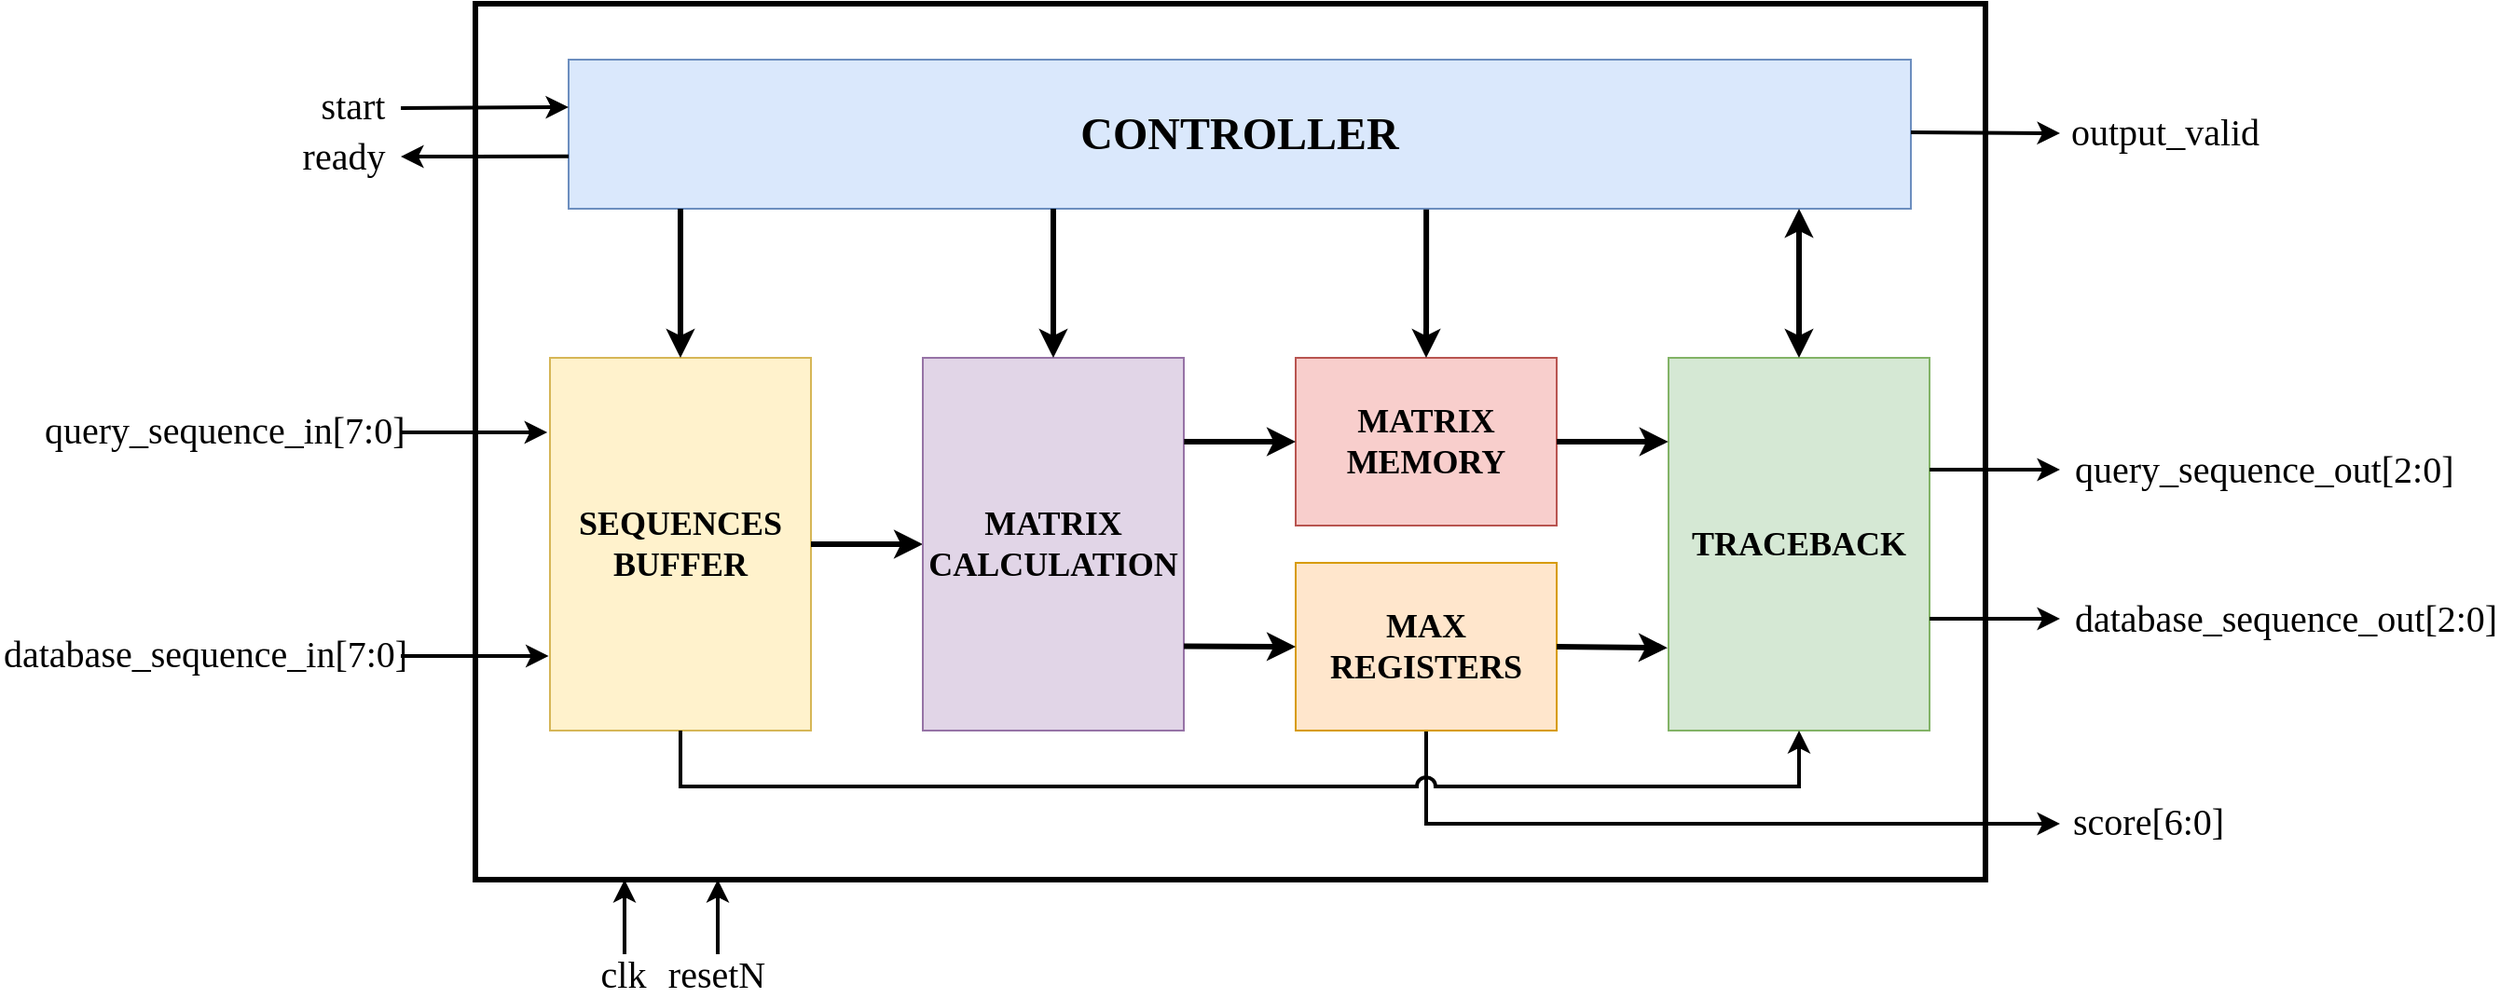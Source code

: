 <mxfile version="21.8.2" type="onedrive">
  <diagram name="Page-1" id="8_KH4Epl2k2O7n47w_kR">
    <mxGraphModel grid="1" page="1" gridSize="10" guides="1" tooltips="1" connect="1" arrows="1" fold="1" pageScale="1" pageWidth="1100" pageHeight="850" background="none" math="0" shadow="0">
      <root>
        <mxCell id="0" />
        <mxCell id="1" parent="0" />
        <mxCell id="EzKEqaqSvUSuouuFS710-9" value="" style="rounded=0;whiteSpace=wrap;html=1;fillColor=none;strokeWidth=3;" vertex="1" parent="1">
          <mxGeometry x="110" y="130" width="810" height="470" as="geometry" />
        </mxCell>
        <mxCell id="Abg2rRBnH5ucFDX9_y34-1" value="&lt;b style=&quot;font-size: 24px;&quot;&gt;&lt;font style=&quot;font-size: 24px;&quot;&gt;CONTROLLER&lt;/font&gt;&lt;/b&gt;" style="rounded=0;whiteSpace=wrap;html=1;fillColor=#dae8fc;strokeColor=#6c8ebf;fontSize=24;fontFamily=Garamond;" vertex="1" parent="1">
          <mxGeometry x="160" y="160" width="720" height="80" as="geometry" />
        </mxCell>
        <mxCell id="Abg2rRBnH5ucFDX9_y34-2" value="&lt;font style=&quot;font-size: 18px;&quot;&gt;&lt;b style=&quot;font-size: 18px;&quot;&gt;SEQUENCES BUFFER&lt;/b&gt;&lt;/font&gt;" style="rounded=0;whiteSpace=wrap;html=1;fillColor=#fff2cc;strokeColor=#d6b656;fontFamily=Garamond;fontSize=18;" vertex="1" parent="1">
          <mxGeometry x="150" y="320" width="140" height="200" as="geometry" />
        </mxCell>
        <mxCell id="Abg2rRBnH5ucFDX9_y34-3" value="&lt;font style=&quot;font-size: 18px;&quot;&gt;&lt;b style=&quot;font-size: 18px;&quot;&gt;MATRIX MEMORY&lt;/b&gt;&lt;/font&gt;" style="rounded=0;whiteSpace=wrap;html=1;fillColor=#f8cecc;strokeColor=#b85450;fontSize=18;fontFamily=Garamond;" vertex="1" parent="1">
          <mxGeometry x="550" y="320" width="140" height="90" as="geometry" />
        </mxCell>
        <mxCell id="Abg2rRBnH5ucFDX9_y34-4" value="&lt;b style=&quot;font-size: 18px;&quot;&gt;&lt;font style=&quot;font-size: 18px;&quot;&gt;TRACEBACK&lt;/font&gt;&lt;/b&gt;" style="rounded=0;whiteSpace=wrap;html=1;fillColor=#d5e8d4;strokeColor=#82b366;fontSize=18;fontFamily=Garamond;" vertex="1" parent="1">
          <mxGeometry x="750" y="320" width="140" height="200" as="geometry" />
        </mxCell>
        <mxCell id="Abg2rRBnH5ucFDX9_y34-5" value="" style="endArrow=classic;html=1;rounded=0;jumpSize=6;strokeWidth=3;exitX=1;exitY=0.5;exitDx=0;exitDy=0;entryX=0;entryY=0.5;entryDx=0;entryDy=0;" edge="1" parent="1" source="Abg2rRBnH5ucFDX9_y34-2" target="Abg2rRBnH5ucFDX9_y34-13">
          <mxGeometry width="50" height="50" relative="1" as="geometry">
            <mxPoint x="320" y="280" as="sourcePoint" />
            <mxPoint x="400" y="280" as="targetPoint" />
          </mxGeometry>
        </mxCell>
        <mxCell id="Abg2rRBnH5ucFDX9_y34-6" value="" style="endArrow=classic;html=1;rounded=0;exitX=1;exitY=0.5;exitDx=0;exitDy=0;strokeWidth=3;entryX=-0.001;entryY=0.225;entryDx=0;entryDy=0;entryPerimeter=0;" edge="1" parent="1" source="Abg2rRBnH5ucFDX9_y34-3" target="Abg2rRBnH5ucFDX9_y34-4">
          <mxGeometry width="50" height="50" relative="1" as="geometry">
            <mxPoint x="490" y="280" as="sourcePoint" />
            <mxPoint x="710" y="360" as="targetPoint" />
          </mxGeometry>
        </mxCell>
        <mxCell id="Abg2rRBnH5ucFDX9_y34-8" value="" style="endArrow=classic;html=1;rounded=0;entryX=0.5;entryY=0;entryDx=0;entryDy=0;strokeWidth=3;" edge="1" parent="1" target="Abg2rRBnH5ucFDX9_y34-2">
          <mxGeometry width="50" height="50" relative="1" as="geometry">
            <mxPoint x="220" y="240" as="sourcePoint" />
            <mxPoint x="540" y="230" as="targetPoint" />
          </mxGeometry>
        </mxCell>
        <mxCell id="Abg2rRBnH5ucFDX9_y34-9" value="" style="endArrow=classic;html=1;rounded=0;entryX=0.5;entryY=0;entryDx=0;entryDy=0;strokeWidth=3;exitX=0.639;exitY=1.005;exitDx=0;exitDy=0;exitPerimeter=0;" edge="1" parent="1" source="Abg2rRBnH5ucFDX9_y34-1" target="Abg2rRBnH5ucFDX9_y34-3">
          <mxGeometry width="50" height="50" relative="1" as="geometry">
            <mxPoint x="500" y="240" as="sourcePoint" />
            <mxPoint x="380" y="250" as="targetPoint" />
          </mxGeometry>
        </mxCell>
        <mxCell id="Abg2rRBnH5ucFDX9_y34-10" value="" style="endArrow=classic;html=1;rounded=0;entryX=0.5;entryY=0;entryDx=0;entryDy=0;strokeWidth=3;startArrow=classic;startFill=1;" edge="1" parent="1" target="Abg2rRBnH5ucFDX9_y34-4">
          <mxGeometry width="50" height="50" relative="1" as="geometry">
            <mxPoint x="820" y="240" as="sourcePoint" />
            <mxPoint x="830" y="250" as="targetPoint" />
          </mxGeometry>
        </mxCell>
        <mxCell id="Abg2rRBnH5ucFDX9_y34-13" value="&lt;b style=&quot;border-color: var(--border-color); font-size: 18px;&quot;&gt;&lt;font style=&quot;font-size: 18px;&quot;&gt;MATRIX CALCULATION&lt;/font&gt;&lt;/b&gt;" style="rounded=0;whiteSpace=wrap;html=1;fillColor=#e1d5e7;strokeColor=#9673a6;fontSize=18;fontFamily=Garamond;" vertex="1" parent="1">
          <mxGeometry x="350" y="320" width="140" height="200" as="geometry" />
        </mxCell>
        <mxCell id="Abg2rRBnH5ucFDX9_y34-29" value="" style="endArrow=classic;html=1;rounded=0;endFill=1;strokeWidth=2;" edge="1" parent="1">
          <mxGeometry width="50" height="50" relative="1" as="geometry">
            <mxPoint x="190" y="640" as="sourcePoint" />
            <mxPoint x="190" y="600" as="targetPoint" />
          </mxGeometry>
        </mxCell>
        <mxCell id="Abg2rRBnH5ucFDX9_y34-30" value="clk" style="edgeLabel;html=1;align=center;verticalAlign=middle;resizable=0;points=[];fontFamily=Garamond;fontSize=20;labelBackgroundColor=none;" vertex="1" connectable="0" parent="Abg2rRBnH5ucFDX9_y34-29">
          <mxGeometry x="-0.69" y="1" relative="1" as="geometry">
            <mxPoint y="16" as="offset" />
          </mxGeometry>
        </mxCell>
        <mxCell id="EzKEqaqSvUSuouuFS710-1" value="" style="endArrow=classic;html=1;rounded=0;entryX=-0.01;entryY=0.2;entryDx=0;entryDy=0;entryPerimeter=0;strokeWidth=2;" edge="1" parent="1" target="Abg2rRBnH5ucFDX9_y34-2">
          <mxGeometry width="50" height="50" relative="1" as="geometry">
            <mxPoint x="70" y="360" as="sourcePoint" />
            <mxPoint x="120" y="360" as="targetPoint" />
          </mxGeometry>
        </mxCell>
        <mxCell id="EzKEqaqSvUSuouuFS710-2" value="" style="endArrow=classic;html=1;rounded=0;entryX=-0.005;entryY=0.8;entryDx=0;entryDy=0;entryPerimeter=0;strokeWidth=2;" edge="1" parent="1" target="Abg2rRBnH5ucFDX9_y34-2">
          <mxGeometry width="50" height="50" relative="1" as="geometry">
            <mxPoint x="70" y="480" as="sourcePoint" />
            <mxPoint x="120" y="479.71" as="targetPoint" />
          </mxGeometry>
        </mxCell>
        <mxCell id="EzKEqaqSvUSuouuFS710-3" value="" style="endArrow=classic;html=1;rounded=0;endFill=1;strokeWidth=2;" edge="1" parent="1">
          <mxGeometry width="50" height="50" relative="1" as="geometry">
            <mxPoint x="240" y="640" as="sourcePoint" />
            <mxPoint x="240" y="600" as="targetPoint" />
          </mxGeometry>
        </mxCell>
        <mxCell id="EzKEqaqSvUSuouuFS710-4" value="resetN" style="edgeLabel;html=1;align=center;verticalAlign=middle;resizable=0;points=[];labelBackgroundColor=none;fontSize=20;fontFamily=Garamond;" vertex="1" connectable="0" parent="EzKEqaqSvUSuouuFS710-3">
          <mxGeometry x="-0.69" y="1" relative="1" as="geometry">
            <mxPoint y="16" as="offset" />
          </mxGeometry>
        </mxCell>
        <mxCell id="EzKEqaqSvUSuouuFS710-5" value="" style="endArrow=classic;html=1;rounded=0;exitX=0.5;exitY=1;exitDx=0;exitDy=0;jumpStyle=arc;jumpSize=10;strokeWidth=2;" edge="1" parent="1" source="q4FfbbER5tTHdtmgjmIS-1">
          <mxGeometry width="50" height="50" relative="1" as="geometry">
            <mxPoint x="395" y="511.0" as="sourcePoint" />
            <mxPoint x="960" y="570" as="targetPoint" />
            <Array as="points">
              <mxPoint x="620" y="570" />
            </Array>
          </mxGeometry>
        </mxCell>
        <mxCell id="EzKEqaqSvUSuouuFS710-6" value="" style="endArrow=classic;html=1;rounded=0;strokeWidth=2;" edge="1" parent="1">
          <mxGeometry width="50" height="50" relative="1" as="geometry">
            <mxPoint x="890" y="380" as="sourcePoint" />
            <mxPoint x="960" y="380" as="targetPoint" />
          </mxGeometry>
        </mxCell>
        <mxCell id="EzKEqaqSvUSuouuFS710-7" value="" style="endArrow=classic;html=1;rounded=0;strokeWidth=2;" edge="1" parent="1">
          <mxGeometry width="50" height="50" relative="1" as="geometry">
            <mxPoint x="890" y="460" as="sourcePoint" />
            <mxPoint x="960" y="460" as="targetPoint" />
          </mxGeometry>
        </mxCell>
        <mxCell id="EzKEqaqSvUSuouuFS710-8" value="" style="endArrow=classic;html=1;rounded=0;strokeWidth=2;" edge="1" parent="1">
          <mxGeometry width="50" height="50" relative="1" as="geometry">
            <mxPoint x="880" y="199.0" as="sourcePoint" />
            <mxPoint x="960" y="199.5" as="targetPoint" />
          </mxGeometry>
        </mxCell>
        <mxCell id="fRr5DihBkEnfRP6CWaTk-10" value="output_valid" style="edgeLabel;html=1;align=center;verticalAlign=middle;resizable=0;points=[];fontSize=20;fontFamily=Garamond;labelBackgroundColor=none;" vertex="1" connectable="0" parent="EzKEqaqSvUSuouuFS710-8">
          <mxGeometry x="0.56" y="-2" relative="1" as="geometry">
            <mxPoint x="73" y="-4" as="offset" />
          </mxGeometry>
        </mxCell>
        <mxCell id="fRr5DihBkEnfRP6CWaTk-2" value="" style="endArrow=classic;html=1;rounded=0;entryX=0.5;entryY=0;entryDx=0;entryDy=0;strokeWidth=3;" edge="1" parent="1" target="Abg2rRBnH5ucFDX9_y34-13">
          <mxGeometry width="50" height="50" relative="1" as="geometry">
            <mxPoint x="420" y="240" as="sourcePoint" />
            <mxPoint x="230" y="330" as="targetPoint" />
          </mxGeometry>
        </mxCell>
        <mxCell id="fRr5DihBkEnfRP6CWaTk-3" value="" style="endArrow=classic;html=1;rounded=0;exitX=1.001;exitY=0.225;exitDx=0;exitDy=0;strokeWidth=3;startArrow=none;startFill=0;entryX=0;entryY=0.5;entryDx=0;entryDy=0;exitPerimeter=0;" edge="1" parent="1" source="Abg2rRBnH5ucFDX9_y34-13" target="Abg2rRBnH5ucFDX9_y34-3">
          <mxGeometry width="50" height="50" relative="1" as="geometry">
            <mxPoint x="490" y="419.41" as="sourcePoint" />
            <mxPoint x="550" y="419" as="targetPoint" />
          </mxGeometry>
        </mxCell>
        <mxCell id="fRr5DihBkEnfRP6CWaTk-6" value="&lt;span style=&quot;color: rgb(0, 0, 0); font-size: 20px; font-style: normal; font-variant-ligatures: normal; font-variant-caps: normal; font-weight: 400; letter-spacing: normal; orphans: 2; text-align: center; text-indent: 0px; text-transform: none; widows: 2; word-spacing: 0px; -webkit-text-stroke-width: 0px; text-decoration-thickness: initial; text-decoration-style: initial; text-decoration-color: initial; float: none; display: inline !important;&quot;&gt;query_sequence_in[7:0]&lt;/span&gt;" style="text;whiteSpace=wrap;html=1;fontSize=20;fontFamily=Garamond;labelBackgroundColor=none;" vertex="1" parent="1">
          <mxGeometry x="-123" y="340" width="200" height="30" as="geometry" />
        </mxCell>
        <mxCell id="fRr5DihBkEnfRP6CWaTk-7" value="&lt;span style=&quot;color: rgb(0, 0, 0); font-size: 20px; font-style: normal; font-variant-ligatures: normal; font-variant-caps: normal; font-weight: 400; letter-spacing: normal; orphans: 2; text-align: center; text-indent: 0px; text-transform: none; widows: 2; word-spacing: 0px; -webkit-text-stroke-width: 0px; text-decoration-thickness: initial; text-decoration-style: initial; text-decoration-color: initial; float: none; display: inline !important;&quot;&gt;database_sequence_in[7:0]&lt;/span&gt;" style="text;whiteSpace=wrap;html=1;fontSize=20;fontFamily=Garamond;labelBackgroundColor=none;" vertex="1" parent="1">
          <mxGeometry x="-145" y="460" width="150" height="30" as="geometry" />
        </mxCell>
        <mxCell id="fRr5DihBkEnfRP6CWaTk-9" value="&lt;span style=&quot;color: rgb(0, 0, 0); font-size: 20px; font-style: normal; font-variant-ligatures: normal; font-variant-caps: normal; font-weight: 400; letter-spacing: normal; orphans: 2; text-align: center; text-indent: 0px; text-transform: none; widows: 2; word-spacing: 0px; -webkit-text-stroke-width: 0px; text-decoration-thickness: initial; text-decoration-style: initial; text-decoration-color: initial; float: none; display: inline !important;&quot;&gt;score[6:0]&lt;/span&gt;" style="text;whiteSpace=wrap;html=1;fontSize=20;fontFamily=Garamond;labelBackgroundColor=none;" vertex="1" parent="1">
          <mxGeometry x="965" y="550" width="60" height="30" as="geometry" />
        </mxCell>
        <mxCell id="fRr5DihBkEnfRP6CWaTk-11" value="&lt;span style=&quot;color: rgb(0, 0, 0); font-size: 20px; font-style: normal; font-variant-ligatures: normal; font-variant-caps: normal; font-weight: 400; letter-spacing: normal; orphans: 2; text-align: center; text-indent: 0px; text-transform: none; widows: 2; word-spacing: 0px; -webkit-text-stroke-width: 0px; text-decoration-thickness: initial; text-decoration-style: initial; text-decoration-color: initial; float: none; display: inline !important;&quot;&gt;database_sequence_out[2:0]&lt;/span&gt;" style="text;whiteSpace=wrap;html=1;fontSize=20;fontFamily=Garamond;labelBackgroundColor=none;" vertex="1" parent="1">
          <mxGeometry x="966" y="441" width="150" height="30" as="geometry" />
        </mxCell>
        <mxCell id="fRr5DihBkEnfRP6CWaTk-12" value="&lt;span style=&quot;color: rgb(0, 0, 0); font-size: 20px; font-style: normal; font-variant-ligatures: normal; font-variant-caps: normal; font-weight: 400; letter-spacing: normal; orphans: 2; text-align: center; text-indent: 0px; text-transform: none; widows: 2; word-spacing: 0px; -webkit-text-stroke-width: 0px; text-decoration-thickness: initial; text-decoration-style: initial; text-decoration-color: initial; float: none; display: inline !important;&quot;&gt;query_sequence_out[2:0]&lt;/span&gt;" style="text;whiteSpace=wrap;html=1;fontSize=20;fontFamily=Garamond;labelBackgroundColor=none;" vertex="1" parent="1">
          <mxGeometry x="966" y="361" width="130" height="30" as="geometry" />
        </mxCell>
        <mxCell id="Abg2rRBnH5ucFDX9_y34-7" value="" style="endArrow=classic;html=1;rounded=0;exitX=0.5;exitY=1;exitDx=0;exitDy=0;entryX=0.5;entryY=1;entryDx=0;entryDy=0;strokeWidth=2;jumpStyle=arc;jumpSize=8;" edge="1" parent="1" source="Abg2rRBnH5ucFDX9_y34-2" target="Abg2rRBnH5ucFDX9_y34-4">
          <mxGeometry width="50" height="50" relative="1" as="geometry">
            <mxPoint x="490" y="280" as="sourcePoint" />
            <mxPoint x="540" y="230" as="targetPoint" />
            <Array as="points">
              <mxPoint x="220" y="550" />
              <mxPoint x="820" y="550" />
            </Array>
          </mxGeometry>
        </mxCell>
        <mxCell id="q4FfbbER5tTHdtmgjmIS-1" value="&lt;font style=&quot;font-size: 18px;&quot;&gt;&lt;b style=&quot;font-size: 18px;&quot;&gt;MAX REGISTERS&lt;/b&gt;&lt;/font&gt;" style="rounded=0;whiteSpace=wrap;html=1;fillColor=#ffe6cc;strokeColor=#d79b00;fontSize=18;fontFamily=Garamond;" vertex="1" parent="1">
          <mxGeometry x="550" y="430" width="140" height="90" as="geometry" />
        </mxCell>
        <mxCell id="q4FfbbER5tTHdtmgjmIS-3" value="" style="endArrow=classic;html=1;rounded=0;exitX=1;exitY=0.774;exitDx=0;exitDy=0;strokeWidth=3;startArrow=none;startFill=0;entryX=0;entryY=0.5;entryDx=0;entryDy=0;exitPerimeter=0;" edge="1" parent="1" source="Abg2rRBnH5ucFDX9_y34-13" target="q4FfbbER5tTHdtmgjmIS-1">
          <mxGeometry width="50" height="50" relative="1" as="geometry">
            <mxPoint x="500" y="375" as="sourcePoint" />
            <mxPoint x="560" y="375" as="targetPoint" />
          </mxGeometry>
        </mxCell>
        <mxCell id="q4FfbbER5tTHdtmgjmIS-4" value="" style="endArrow=classic;html=1;rounded=0;exitX=1;exitY=0.5;exitDx=0;exitDy=0;strokeWidth=3;entryX=-0.004;entryY=0.778;entryDx=0;entryDy=0;entryPerimeter=0;" edge="1" parent="1" source="q4FfbbER5tTHdtmgjmIS-1" target="Abg2rRBnH5ucFDX9_y34-4">
          <mxGeometry width="50" height="50" relative="1" as="geometry">
            <mxPoint x="700" y="375" as="sourcePoint" />
            <mxPoint x="760" y="375" as="targetPoint" />
          </mxGeometry>
        </mxCell>
        <mxCell id="ZynKD69qb9_6e-bBT_id-2" value="" style="endArrow=classic;html=1;rounded=0;entryX=-0.01;entryY=0.2;entryDx=0;entryDy=0;entryPerimeter=0;strokeWidth=2;" edge="1" parent="1">
          <mxGeometry width="50" height="50" relative="1" as="geometry">
            <mxPoint x="70" y="186" as="sourcePoint" />
            <mxPoint x="160" y="185.5" as="targetPoint" />
          </mxGeometry>
        </mxCell>
        <mxCell id="ZynKD69qb9_6e-bBT_id-3" value="&lt;font face=&quot;Garamond&quot; style=&quot;font-size: 20px;&quot;&gt;start&lt;/font&gt;" style="edgeLabel;html=1;align=center;verticalAlign=middle;resizable=0;points=[];labelBackgroundColor=none;" vertex="1" connectable="0" parent="ZynKD69qb9_6e-bBT_id-2">
          <mxGeometry x="-0.591" y="1" relative="1" as="geometry">
            <mxPoint x="-45" y="-1" as="offset" />
          </mxGeometry>
        </mxCell>
        <mxCell id="ZynKD69qb9_6e-bBT_id-4" value="" style="endArrow=classic;html=1;rounded=0;strokeWidth=2;" edge="1" parent="1">
          <mxGeometry width="50" height="50" relative="1" as="geometry">
            <mxPoint x="160" y="211.9" as="sourcePoint" />
            <mxPoint x="70" y="212" as="targetPoint" />
          </mxGeometry>
        </mxCell>
        <mxCell id="ZynKD69qb9_6e-bBT_id-5" value="&lt;font face=&quot;Garamond&quot; style=&quot;font-size: 20px;&quot;&gt;ready&lt;/font&gt;" style="edgeLabel;html=1;align=center;verticalAlign=middle;resizable=0;points=[];labelBackgroundColor=none;" vertex="1" connectable="0" parent="ZynKD69qb9_6e-bBT_id-4">
          <mxGeometry x="-0.591" y="1" relative="1" as="geometry">
            <mxPoint x="-103" y="-2" as="offset" />
          </mxGeometry>
        </mxCell>
      </root>
    </mxGraphModel>
  </diagram>
</mxfile>
